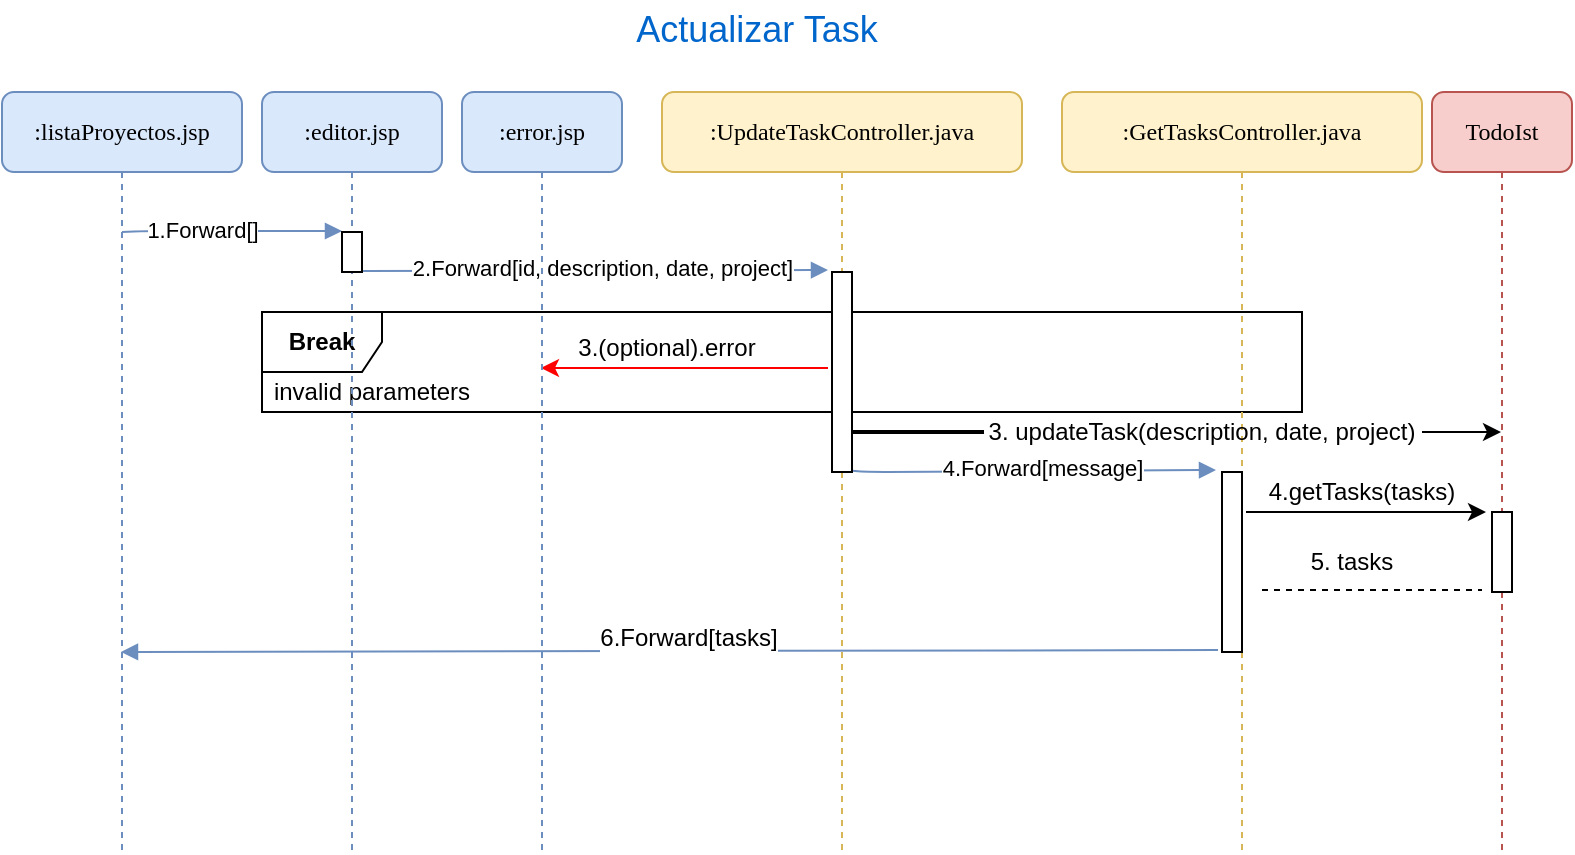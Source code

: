 <mxfile version="10.6.5" type="device"><diagram id="tppbw9J7AFLjJ-1BArBN" name="Page-1"><mxGraphModel dx="1080" dy="484" grid="1" gridSize="10" guides="1" tooltips="1" connect="1" arrows="1" fold="1" page="1" pageScale="1" pageWidth="827" pageHeight="1169" math="0" shadow="0"><root><mxCell id="0"/><mxCell id="1" parent="0"/><mxCell id="0tCX1XS30kO29R8IHgo7-44" value="" style="html=1;points=[];perimeter=orthogonalPerimeter;rounded=0;shadow=0;comic=0;labelBackgroundColor=none;strokeColor=#000000;strokeWidth=1;fillColor=#FFFFFF;fontFamily=Verdana;fontSize=12;fontColor=#000000;align=center;" vertex="1" parent="1"><mxGeometry x="640" y="280" width="10" height="90" as="geometry"/></mxCell><mxCell id="0tCX1XS30kO29R8IHgo7-45" value="" style="html=1;points=[];perimeter=orthogonalPerimeter;rounded=0;shadow=0;comic=0;labelBackgroundColor=none;strokeColor=#000000;strokeWidth=1;fillColor=#FFFFFF;fontFamily=Verdana;fontSize=12;fontColor=#000000;align=center;" vertex="1" parent="1"><mxGeometry x="775" y="300" width="10" height="40" as="geometry"/></mxCell><mxCell id="0tCX1XS30kO29R8IHgo7-46" value="&lt;b&gt;Break&lt;/b&gt;" style="shape=umlFrame;whiteSpace=wrap;html=1;fillColor=#FFFFFF;gradientColor=none;" vertex="1" parent="1"><mxGeometry x="160" y="200" width="520" height="50" as="geometry"/></mxCell><mxCell id="0tCX1XS30kO29R8IHgo7-47" value="" style="endArrow=classic;html=1;" edge="1" parent="1" source="0tCX1XS30kO29R8IHgo7-61"><mxGeometry width="50" height="50" relative="1" as="geometry"><mxPoint x="432.5" y="260" as="sourcePoint"/><mxPoint x="779.5" y="260" as="targetPoint"/></mxGeometry></mxCell><mxCell id="0tCX1XS30kO29R8IHgo7-48" value="" style="endArrow=none;dashed=1;html=1;" edge="1" parent="1"><mxGeometry width="50" height="50" relative="1" as="geometry"><mxPoint x="660" y="339" as="sourcePoint"/><mxPoint x="770" y="339" as="targetPoint"/></mxGeometry></mxCell><mxCell id="0tCX1XS30kO29R8IHgo7-49" value="" style="shape=image;html=1;verticalAlign=top;verticalLabelPosition=bottom;labelBackgroundColor=#ffffff;imageAspect=0;aspect=fixed;image=https://cdn4.iconfinder.com/data/icons/ionicons/512/icon-ios7-arrow-right-128.png;rotation=178;" vertex="1" parent="1"><mxGeometry x="645" y="330" width="20" height="20" as="geometry"/></mxCell><mxCell id="0tCX1XS30kO29R8IHgo7-50" value="" style="endArrow=classic;html=1;fillColor=#FF0000;strokeColor=#FF0000;exitX=-0.2;exitY=0.48;exitDx=0;exitDy=0;exitPerimeter=0;" edge="1" parent="1" source="0tCX1XS30kO29R8IHgo7-57"><mxGeometry width="50" height="50" relative="1" as="geometry"><mxPoint x="450" y="420" as="sourcePoint"/><mxPoint x="299.5" y="228" as="targetPoint"/></mxGeometry></mxCell><mxCell id="0tCX1XS30kO29R8IHgo7-51" value="invalid parameters" style="text;html=1;strokeColor=none;fillColor=none;align=center;verticalAlign=middle;whiteSpace=wrap;rounded=0;" vertex="1" parent="1"><mxGeometry x="160" y="230" width="110" height="20" as="geometry"/></mxCell><mxCell id="0tCX1XS30kO29R8IHgo7-52" value="3.(optional).error&lt;br&gt;&lt;br&gt;" style="text;html=1;strokeColor=none;fillColor=none;align=center;verticalAlign=middle;whiteSpace=wrap;rounded=0;" vertex="1" parent="1"><mxGeometry x="310" y="215" width="105" height="20" as="geometry"/></mxCell><mxCell id="0tCX1XS30kO29R8IHgo7-53" value="&lt;font color=&quot;#0066cc&quot;&gt;&lt;span style=&quot;font-size: 18px&quot;&gt;Actualizar Task&lt;/span&gt;&lt;/font&gt;&lt;br&gt;" style="text;html=1;strokeColor=none;fillColor=none;align=center;verticalAlign=middle;whiteSpace=wrap;rounded=0;" vertex="1" parent="1"><mxGeometry x="325" y="44" width="165" height="30" as="geometry"/></mxCell><mxCell id="0tCX1XS30kO29R8IHgo7-54" value="" style="html=1;verticalAlign=bottom;endArrow=block;fillColor=#dae8fc;strokeColor=#6c8ebf;rounded=1;exitX=-0.2;exitY=0.989;exitDx=0;exitDy=0;exitPerimeter=0;" edge="1" parent="1" source="0tCX1XS30kO29R8IHgo7-68"><mxGeometry x="-0.616" relative="1" as="geometry"><mxPoint x="585" y="370" as="sourcePoint"/><mxPoint x="89.5" y="370" as="targetPoint"/><Array as="points"/><mxPoint as="offset"/></mxGeometry></mxCell><mxCell id="0tCX1XS30kO29R8IHgo7-55" value="6.Forward[tasks]" style="text;html=1;resizable=0;points=[];align=center;verticalAlign=middle;labelBackgroundColor=#ffffff;" vertex="1" connectable="0" parent="0tCX1XS30kO29R8IHgo7-54"><mxGeometry x="-0.896" y="-2" relative="1" as="geometry"><mxPoint x="-237" y="-4" as="offset"/></mxGeometry></mxCell><mxCell id="0tCX1XS30kO29R8IHgo7-56" value="" style="html=1;points=[];perimeter=orthogonalPerimeter;rounded=0;shadow=0;comic=0;labelBackgroundColor=none;strokeColor=#000000;strokeWidth=1;fillColor=#FFFFFF;fontFamily=Verdana;fontSize=12;fontColor=#000000;align=center;" vertex="1" parent="1"><mxGeometry x="200" y="160" width="10" height="20" as="geometry"/></mxCell><mxCell id="0tCX1XS30kO29R8IHgo7-57" value="" style="html=1;points=[];perimeter=orthogonalPerimeter;rounded=0;shadow=0;comic=0;labelBackgroundColor=none;strokeColor=#000000;strokeWidth=1;fillColor=#FFFFFF;fontFamily=Verdana;fontSize=12;fontColor=#000000;align=center;" vertex="1" parent="1"><mxGeometry x="445" y="180" width="10" height="100" as="geometry"/></mxCell><mxCell id="0tCX1XS30kO29R8IHgo7-58" value="2.Forward[id, description, date, project]&lt;br&gt;&lt;br&gt;" style="html=1;verticalAlign=bottom;endArrow=block;fillColor=#dae8fc;strokeColor=#6c8ebf;rounded=1;entryX=-0.2;entryY=-0.01;entryDx=0;entryDy=0;entryPerimeter=0;" edge="1" parent="1" target="0tCX1XS30kO29R8IHgo7-74"><mxGeometry x="0.03" y="-21" relative="1" as="geometry"><mxPoint x="210" y="179.5" as="sourcePoint"/><mxPoint x="440" y="180" as="targetPoint"/><Array as="points"/><mxPoint as="offset"/></mxGeometry></mxCell><mxCell id="0tCX1XS30kO29R8IHgo7-59" value="4.Forward[message]&lt;br&gt;&lt;br&gt;" style="html=1;verticalAlign=bottom;endArrow=block;fillColor=#dae8fc;strokeColor=#6c8ebf;rounded=1;entryX=-0.3;entryY=-0.011;entryDx=0;entryDy=0;entryPerimeter=0;" edge="1" parent="1" target="0tCX1XS30kO29R8IHgo7-44"><mxGeometry x="0.051" y="-20" relative="1" as="geometry"><mxPoint x="450" y="279" as="sourcePoint"/><mxPoint x="580" y="280" as="targetPoint"/><Array as="points"><mxPoint x="463" y="280"/></Array><mxPoint x="1" as="offset"/></mxGeometry></mxCell><mxCell id="0tCX1XS30kO29R8IHgo7-60" value="" style="endArrow=classic;html=1;exitX=1.2;exitY=0.222;exitDx=0;exitDy=0;exitPerimeter=0;entryX=-0.3;entryY=0;entryDx=0;entryDy=0;entryPerimeter=0;" edge="1" parent="1" source="0tCX1XS30kO29R8IHgo7-44" target="0tCX1XS30kO29R8IHgo7-45"><mxGeometry width="50" height="50" relative="1" as="geometry"><mxPoint x="610" y="300" as="sourcePoint"/><mxPoint x="750" y="300" as="targetPoint"/></mxGeometry></mxCell><mxCell id="0tCX1XS30kO29R8IHgo7-62" value="" style="line;strokeWidth=2;html=1;" vertex="1" parent="1"><mxGeometry x="455" y="255" width="66" height="10" as="geometry"/></mxCell><mxCell id="0tCX1XS30kO29R8IHgo7-63" value="4.getTasks(tasks)" style="text;html=1;strokeColor=none;fillColor=none;align=center;verticalAlign=middle;whiteSpace=wrap;rounded=0;" vertex="1" parent="1"><mxGeometry x="690" y="280" width="40" height="20" as="geometry"/></mxCell><mxCell id="0tCX1XS30kO29R8IHgo7-64" value="5. tasks" style="text;html=1;strokeColor=none;fillColor=none;align=center;verticalAlign=middle;whiteSpace=wrap;rounded=0;" vertex="1" parent="1"><mxGeometry x="670" y="315" width="70" height="20" as="geometry"/></mxCell><mxCell id="0tCX1XS30kO29R8IHgo7-65" value="1.Forward[]&lt;br&gt;&lt;br&gt;" style="html=1;verticalAlign=bottom;endArrow=block;fillColor=#dae8fc;strokeColor=#6c8ebf;rounded=1;" edge="1" parent="1"><mxGeometry x="-0.273" y="-20" relative="1" as="geometry"><mxPoint x="90" y="160" as="sourcePoint"/><mxPoint x="200" y="159.5" as="targetPoint"/><Array as="points"><mxPoint x="102" y="159.5"/></Array><mxPoint y="1" as="offset"/></mxGeometry></mxCell><mxCell id="0tCX1XS30kO29R8IHgo7-66" value=":error.jsp" style="shape=umlLifeline;perimeter=lifelinePerimeter;whiteSpace=wrap;html=1;container=1;collapsible=0;recursiveResize=0;outlineConnect=0;rounded=1;shadow=0;comic=0;labelBackgroundColor=none;strokeColor=#6c8ebf;strokeWidth=1;fillColor=#dae8fc;fontFamily=Verdana;fontSize=12;align=center;" vertex="1" parent="1"><mxGeometry x="260" y="90" width="80" height="380" as="geometry"/></mxCell><mxCell id="0tCX1XS30kO29R8IHgo7-67" value=":GetTasksController.java" style="shape=umlLifeline;perimeter=lifelinePerimeter;whiteSpace=wrap;html=1;container=1;collapsible=0;recursiveResize=0;outlineConnect=0;rounded=1;shadow=0;comic=0;labelBackgroundColor=none;strokeColor=#d6b656;strokeWidth=1;fillColor=#fff2cc;fontFamily=Verdana;fontSize=12;align=center;" vertex="1" parent="1"><mxGeometry x="560" y="90" width="180" height="380" as="geometry"/></mxCell><mxCell id="0tCX1XS30kO29R8IHgo7-68" value="" style="html=1;points=[];perimeter=orthogonalPerimeter;rounded=0;shadow=0;comic=0;labelBackgroundColor=none;strokeColor=#000000;strokeWidth=1;fillColor=#FFFFFF;fontFamily=Verdana;fontSize=12;fontColor=#000000;align=center;" vertex="1" parent="0tCX1XS30kO29R8IHgo7-67"><mxGeometry x="80" y="190" width="10" height="90" as="geometry"/></mxCell><mxCell id="0tCX1XS30kO29R8IHgo7-61" value="3. updateTask(description, date, project)" style="text;html=1;strokeColor=none;fillColor=none;align=center;verticalAlign=middle;whiteSpace=wrap;rounded=0;" vertex="1" parent="0tCX1XS30kO29R8IHgo7-67"><mxGeometry x="-40" y="160" width="220" height="20" as="geometry"/></mxCell><mxCell id="0tCX1XS30kO29R8IHgo7-69" value="TodoIst" style="shape=umlLifeline;perimeter=lifelinePerimeter;whiteSpace=wrap;html=1;container=1;collapsible=0;recursiveResize=0;outlineConnect=0;rounded=1;shadow=0;comic=0;labelBackgroundColor=none;strokeColor=#b85450;strokeWidth=1;fillColor=#f8cecc;fontFamily=Verdana;fontSize=12;align=center;" vertex="1" parent="1"><mxGeometry x="745" y="90" width="70" height="380" as="geometry"/></mxCell><mxCell id="0tCX1XS30kO29R8IHgo7-70" value="" style="html=1;points=[];perimeter=orthogonalPerimeter;rounded=0;shadow=0;comic=0;labelBackgroundColor=none;strokeColor=#000000;strokeWidth=1;fillColor=#FFFFFF;fontFamily=Verdana;fontSize=12;fontColor=#000000;align=center;" vertex="1" parent="0tCX1XS30kO29R8IHgo7-69"><mxGeometry x="30" y="210" width="10" height="40" as="geometry"/></mxCell><mxCell id="0tCX1XS30kO29R8IHgo7-71" value=":editor.jsp" style="shape=umlLifeline;perimeter=lifelinePerimeter;whiteSpace=wrap;html=1;container=1;collapsible=0;recursiveResize=0;outlineConnect=0;rounded=1;shadow=0;comic=0;labelBackgroundColor=none;strokeColor=#6c8ebf;strokeWidth=1;fillColor=#dae8fc;fontFamily=Verdana;fontSize=12;align=center;" vertex="1" parent="1"><mxGeometry x="160" y="90" width="90" height="380" as="geometry"/></mxCell><mxCell id="0tCX1XS30kO29R8IHgo7-72" value="" style="html=1;points=[];perimeter=orthogonalPerimeter;rounded=0;shadow=0;comic=0;labelBackgroundColor=none;strokeColor=#000000;strokeWidth=1;fillColor=#FFFFFF;fontFamily=Verdana;fontSize=12;fontColor=#000000;align=center;" vertex="1" parent="0tCX1XS30kO29R8IHgo7-71"><mxGeometry x="40" y="70" width="10" height="20" as="geometry"/></mxCell><mxCell id="0tCX1XS30kO29R8IHgo7-73" value=":UpdateTaskController.java" style="shape=umlLifeline;perimeter=lifelinePerimeter;whiteSpace=wrap;html=1;container=1;collapsible=0;recursiveResize=0;outlineConnect=0;rounded=1;shadow=0;comic=0;labelBackgroundColor=none;strokeColor=#d6b656;strokeWidth=1;fillColor=#fff2cc;fontFamily=Verdana;fontSize=12;align=center;" vertex="1" parent="1"><mxGeometry x="360" y="90" width="180" height="380" as="geometry"/></mxCell><mxCell id="0tCX1XS30kO29R8IHgo7-74" value="" style="html=1;points=[];perimeter=orthogonalPerimeter;rounded=0;shadow=0;comic=0;labelBackgroundColor=none;strokeColor=#000000;strokeWidth=1;fillColor=#FFFFFF;fontFamily=Verdana;fontSize=12;fontColor=#000000;align=center;" vertex="1" parent="0tCX1XS30kO29R8IHgo7-73"><mxGeometry x="85" y="90" width="10" height="100" as="geometry"/></mxCell><mxCell id="0tCX1XS30kO29R8IHgo7-75" value=":listaProyectos.jsp" style="shape=umlLifeline;perimeter=lifelinePerimeter;whiteSpace=wrap;html=1;container=1;collapsible=0;recursiveResize=0;outlineConnect=0;rounded=1;shadow=0;comic=0;labelBackgroundColor=none;strokeColor=#6c8ebf;strokeWidth=1;fillColor=#dae8fc;fontFamily=Verdana;fontSize=12;align=center;" vertex="1" parent="1"><mxGeometry x="30" y="90" width="120" height="380" as="geometry"/></mxCell></root></mxGraphModel></diagram></mxfile>